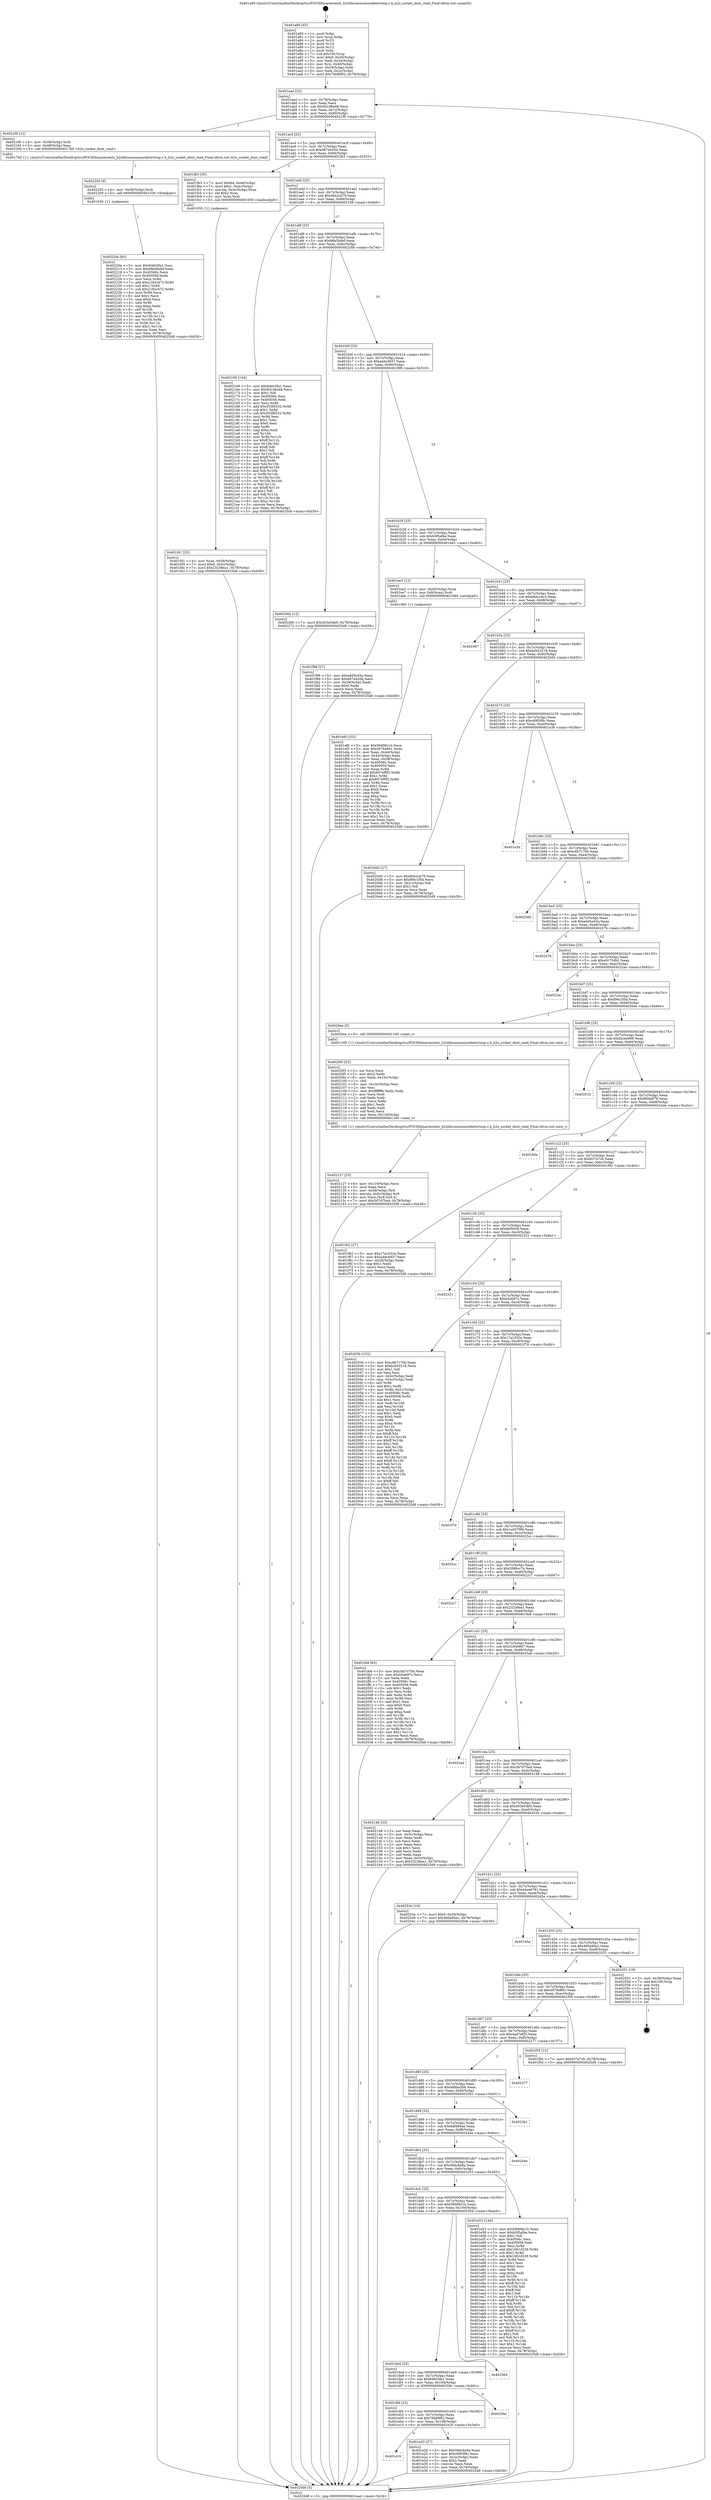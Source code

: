 digraph "0x401a80" {
  label = "0x401a80 (/mnt/c/Users/mathe/Desktop/tcc/POCII/binaries/extr_h2olibcommonsocketevloop.c.h_h2o_socket_dont_read_Final-ollvm.out::main(0))"
  labelloc = "t"
  node[shape=record]

  Entry [label="",width=0.3,height=0.3,shape=circle,fillcolor=black,style=filled]
  "0x401aad" [label="{
     0x401aad [23]\l
     | [instrs]\l
     &nbsp;&nbsp;0x401aad \<+3\>: mov -0x78(%rbp),%eax\l
     &nbsp;&nbsp;0x401ab0 \<+2\>: mov %eax,%ecx\l
     &nbsp;&nbsp;0x401ab2 \<+6\>: sub $0x82c36e48,%ecx\l
     &nbsp;&nbsp;0x401ab8 \<+3\>: mov %eax,-0x7c(%rbp)\l
     &nbsp;&nbsp;0x401abb \<+3\>: mov %ecx,-0x80(%rbp)\l
     &nbsp;&nbsp;0x401abe \<+6\>: je 00000000004021f9 \<main+0x779\>\l
  }"]
  "0x4021f9" [label="{
     0x4021f9 [12]\l
     | [instrs]\l
     &nbsp;&nbsp;0x4021f9 \<+4\>: mov -0x58(%rbp),%rdi\l
     &nbsp;&nbsp;0x4021fd \<+3\>: mov -0x48(%rbp),%esi\l
     &nbsp;&nbsp;0x402200 \<+5\>: call 00000000004017b0 \<h2o_socket_dont_read\>\l
     | [calls]\l
     &nbsp;&nbsp;0x4017b0 \{1\} (/mnt/c/Users/mathe/Desktop/tcc/POCII/binaries/extr_h2olibcommonsocketevloop.c.h_h2o_socket_dont_read_Final-ollvm.out::h2o_socket_dont_read)\l
  }"]
  "0x401ac4" [label="{
     0x401ac4 [25]\l
     | [instrs]\l
     &nbsp;&nbsp;0x401ac4 \<+5\>: jmp 0000000000401ac9 \<main+0x49\>\l
     &nbsp;&nbsp;0x401ac9 \<+3\>: mov -0x7c(%rbp),%eax\l
     &nbsp;&nbsp;0x401acc \<+5\>: sub $0x887e420d,%eax\l
     &nbsp;&nbsp;0x401ad1 \<+6\>: mov %eax,-0x84(%rbp)\l
     &nbsp;&nbsp;0x401ad7 \<+6\>: je 0000000000401fb3 \<main+0x533\>\l
  }"]
  Exit [label="",width=0.3,height=0.3,shape=circle,fillcolor=black,style=filled,peripheries=2]
  "0x401fb3" [label="{
     0x401fb3 [30]\l
     | [instrs]\l
     &nbsp;&nbsp;0x401fb3 \<+7\>: movl $0x64,-0x48(%rbp)\l
     &nbsp;&nbsp;0x401fba \<+7\>: movl $0x1,-0x4c(%rbp)\l
     &nbsp;&nbsp;0x401fc1 \<+4\>: movslq -0x4c(%rbp),%rax\l
     &nbsp;&nbsp;0x401fc5 \<+4\>: shl $0x2,%rax\l
     &nbsp;&nbsp;0x401fc9 \<+3\>: mov %rax,%rdi\l
     &nbsp;&nbsp;0x401fcc \<+5\>: call 0000000000401050 \<malloc@plt\>\l
     | [calls]\l
     &nbsp;&nbsp;0x401050 \{1\} (unknown)\l
  }"]
  "0x401add" [label="{
     0x401add [25]\l
     | [instrs]\l
     &nbsp;&nbsp;0x401add \<+5\>: jmp 0000000000401ae2 \<main+0x62\>\l
     &nbsp;&nbsp;0x401ae2 \<+3\>: mov -0x7c(%rbp),%eax\l
     &nbsp;&nbsp;0x401ae5 \<+5\>: sub $0x90e2cb79,%eax\l
     &nbsp;&nbsp;0x401aea \<+6\>: mov %eax,-0x88(%rbp)\l
     &nbsp;&nbsp;0x401af0 \<+6\>: je 0000000000402169 \<main+0x6e9\>\l
  }"]
  "0x40220e" [label="{
     0x40220e [93]\l
     | [instrs]\l
     &nbsp;&nbsp;0x40220e \<+5\>: mov $0x646c5fa1,%esi\l
     &nbsp;&nbsp;0x402213 \<+5\>: mov $0x98a5bdef,%eax\l
     &nbsp;&nbsp;0x402218 \<+7\>: mov 0x40506c,%ecx\l
     &nbsp;&nbsp;0x40221f \<+7\>: mov 0x405058,%edx\l
     &nbsp;&nbsp;0x402226 \<+3\>: mov %ecx,%r8d\l
     &nbsp;&nbsp;0x402229 \<+7\>: add $0x2182c472,%r8d\l
     &nbsp;&nbsp;0x402230 \<+4\>: sub $0x1,%r8d\l
     &nbsp;&nbsp;0x402234 \<+7\>: sub $0x2182c472,%r8d\l
     &nbsp;&nbsp;0x40223b \<+4\>: imul %r8d,%ecx\l
     &nbsp;&nbsp;0x40223f \<+3\>: and $0x1,%ecx\l
     &nbsp;&nbsp;0x402242 \<+3\>: cmp $0x0,%ecx\l
     &nbsp;&nbsp;0x402245 \<+4\>: sete %r9b\l
     &nbsp;&nbsp;0x402249 \<+3\>: cmp $0xa,%edx\l
     &nbsp;&nbsp;0x40224c \<+4\>: setl %r10b\l
     &nbsp;&nbsp;0x402250 \<+3\>: mov %r9b,%r11b\l
     &nbsp;&nbsp;0x402253 \<+3\>: and %r10b,%r11b\l
     &nbsp;&nbsp;0x402256 \<+3\>: xor %r10b,%r9b\l
     &nbsp;&nbsp;0x402259 \<+3\>: or %r9b,%r11b\l
     &nbsp;&nbsp;0x40225c \<+4\>: test $0x1,%r11b\l
     &nbsp;&nbsp;0x402260 \<+3\>: cmovne %eax,%esi\l
     &nbsp;&nbsp;0x402263 \<+3\>: mov %esi,-0x78(%rbp)\l
     &nbsp;&nbsp;0x402266 \<+5\>: jmp 00000000004025d8 \<main+0xb58\>\l
  }"]
  "0x402169" [label="{
     0x402169 [144]\l
     | [instrs]\l
     &nbsp;&nbsp;0x402169 \<+5\>: mov $0x646c5fa1,%eax\l
     &nbsp;&nbsp;0x40216e \<+5\>: mov $0x82c36e48,%ecx\l
     &nbsp;&nbsp;0x402173 \<+2\>: mov $0x1,%dl\l
     &nbsp;&nbsp;0x402175 \<+7\>: mov 0x40506c,%esi\l
     &nbsp;&nbsp;0x40217c \<+7\>: mov 0x405058,%edi\l
     &nbsp;&nbsp;0x402183 \<+3\>: mov %esi,%r8d\l
     &nbsp;&nbsp;0x402186 \<+7\>: add $0x353f6532,%r8d\l
     &nbsp;&nbsp;0x40218d \<+4\>: sub $0x1,%r8d\l
     &nbsp;&nbsp;0x402191 \<+7\>: sub $0x353f6532,%r8d\l
     &nbsp;&nbsp;0x402198 \<+4\>: imul %r8d,%esi\l
     &nbsp;&nbsp;0x40219c \<+3\>: and $0x1,%esi\l
     &nbsp;&nbsp;0x40219f \<+3\>: cmp $0x0,%esi\l
     &nbsp;&nbsp;0x4021a2 \<+4\>: sete %r9b\l
     &nbsp;&nbsp;0x4021a6 \<+3\>: cmp $0xa,%edi\l
     &nbsp;&nbsp;0x4021a9 \<+4\>: setl %r10b\l
     &nbsp;&nbsp;0x4021ad \<+3\>: mov %r9b,%r11b\l
     &nbsp;&nbsp;0x4021b0 \<+4\>: xor $0xff,%r11b\l
     &nbsp;&nbsp;0x4021b4 \<+3\>: mov %r10b,%bl\l
     &nbsp;&nbsp;0x4021b7 \<+3\>: xor $0xff,%bl\l
     &nbsp;&nbsp;0x4021ba \<+3\>: xor $0x1,%dl\l
     &nbsp;&nbsp;0x4021bd \<+3\>: mov %r11b,%r14b\l
     &nbsp;&nbsp;0x4021c0 \<+4\>: and $0xff,%r14b\l
     &nbsp;&nbsp;0x4021c4 \<+3\>: and %dl,%r9b\l
     &nbsp;&nbsp;0x4021c7 \<+3\>: mov %bl,%r15b\l
     &nbsp;&nbsp;0x4021ca \<+4\>: and $0xff,%r15b\l
     &nbsp;&nbsp;0x4021ce \<+3\>: and %dl,%r10b\l
     &nbsp;&nbsp;0x4021d1 \<+3\>: or %r9b,%r14b\l
     &nbsp;&nbsp;0x4021d4 \<+3\>: or %r10b,%r15b\l
     &nbsp;&nbsp;0x4021d7 \<+3\>: xor %r15b,%r14b\l
     &nbsp;&nbsp;0x4021da \<+3\>: or %bl,%r11b\l
     &nbsp;&nbsp;0x4021dd \<+4\>: xor $0xff,%r11b\l
     &nbsp;&nbsp;0x4021e1 \<+3\>: or $0x1,%dl\l
     &nbsp;&nbsp;0x4021e4 \<+3\>: and %dl,%r11b\l
     &nbsp;&nbsp;0x4021e7 \<+3\>: or %r11b,%r14b\l
     &nbsp;&nbsp;0x4021ea \<+4\>: test $0x1,%r14b\l
     &nbsp;&nbsp;0x4021ee \<+3\>: cmovne %ecx,%eax\l
     &nbsp;&nbsp;0x4021f1 \<+3\>: mov %eax,-0x78(%rbp)\l
     &nbsp;&nbsp;0x4021f4 \<+5\>: jmp 00000000004025d8 \<main+0xb58\>\l
  }"]
  "0x401af6" [label="{
     0x401af6 [25]\l
     | [instrs]\l
     &nbsp;&nbsp;0x401af6 \<+5\>: jmp 0000000000401afb \<main+0x7b\>\l
     &nbsp;&nbsp;0x401afb \<+3\>: mov -0x7c(%rbp),%eax\l
     &nbsp;&nbsp;0x401afe \<+5\>: sub $0x98a5bdef,%eax\l
     &nbsp;&nbsp;0x401b03 \<+6\>: mov %eax,-0x8c(%rbp)\l
     &nbsp;&nbsp;0x401b09 \<+6\>: je 000000000040226b \<main+0x7eb\>\l
  }"]
  "0x402205" [label="{
     0x402205 [9]\l
     | [instrs]\l
     &nbsp;&nbsp;0x402205 \<+4\>: mov -0x58(%rbp),%rdi\l
     &nbsp;&nbsp;0x402209 \<+5\>: call 0000000000401030 \<free@plt\>\l
     | [calls]\l
     &nbsp;&nbsp;0x401030 \{1\} (unknown)\l
  }"]
  "0x40226b" [label="{
     0x40226b [12]\l
     | [instrs]\l
     &nbsp;&nbsp;0x40226b \<+7\>: movl $0x403e54b0,-0x78(%rbp)\l
     &nbsp;&nbsp;0x402272 \<+5\>: jmp 00000000004025d8 \<main+0xb58\>\l
  }"]
  "0x401b0f" [label="{
     0x401b0f [25]\l
     | [instrs]\l
     &nbsp;&nbsp;0x401b0f \<+5\>: jmp 0000000000401b14 \<main+0x94\>\l
     &nbsp;&nbsp;0x401b14 \<+3\>: mov -0x7c(%rbp),%eax\l
     &nbsp;&nbsp;0x401b17 \<+5\>: sub $0xa4dc4937,%eax\l
     &nbsp;&nbsp;0x401b1c \<+6\>: mov %eax,-0x90(%rbp)\l
     &nbsp;&nbsp;0x401b22 \<+6\>: je 0000000000401f98 \<main+0x518\>\l
  }"]
  "0x402127" [label="{
     0x402127 [33]\l
     | [instrs]\l
     &nbsp;&nbsp;0x402127 \<+6\>: mov -0x110(%rbp),%ecx\l
     &nbsp;&nbsp;0x40212d \<+3\>: imul %eax,%ecx\l
     &nbsp;&nbsp;0x402130 \<+4\>: mov -0x58(%rbp),%r8\l
     &nbsp;&nbsp;0x402134 \<+4\>: movslq -0x5c(%rbp),%r9\l
     &nbsp;&nbsp;0x402138 \<+4\>: mov %ecx,(%r8,%r9,4)\l
     &nbsp;&nbsp;0x40213c \<+7\>: movl $0x367d70a4,-0x78(%rbp)\l
     &nbsp;&nbsp;0x402143 \<+5\>: jmp 00000000004025d8 \<main+0xb58\>\l
  }"]
  "0x401f98" [label="{
     0x401f98 [27]\l
     | [instrs]\l
     &nbsp;&nbsp;0x401f98 \<+5\>: mov $0xe4d5e43a,%eax\l
     &nbsp;&nbsp;0x401f9d \<+5\>: mov $0x887e420d,%ecx\l
     &nbsp;&nbsp;0x401fa2 \<+3\>: mov -0x28(%rbp),%edx\l
     &nbsp;&nbsp;0x401fa5 \<+3\>: cmp $0x0,%edx\l
     &nbsp;&nbsp;0x401fa8 \<+3\>: cmove %ecx,%eax\l
     &nbsp;&nbsp;0x401fab \<+3\>: mov %eax,-0x78(%rbp)\l
     &nbsp;&nbsp;0x401fae \<+5\>: jmp 00000000004025d8 \<main+0xb58\>\l
  }"]
  "0x401b28" [label="{
     0x401b28 [25]\l
     | [instrs]\l
     &nbsp;&nbsp;0x401b28 \<+5\>: jmp 0000000000401b2d \<main+0xad\>\l
     &nbsp;&nbsp;0x401b2d \<+3\>: mov -0x7c(%rbp),%eax\l
     &nbsp;&nbsp;0x401b30 \<+5\>: sub $0xb5f5afbe,%eax\l
     &nbsp;&nbsp;0x401b35 \<+6\>: mov %eax,-0x94(%rbp)\l
     &nbsp;&nbsp;0x401b3b \<+6\>: je 0000000000401ee3 \<main+0x463\>\l
  }"]
  "0x4020f3" [label="{
     0x4020f3 [52]\l
     | [instrs]\l
     &nbsp;&nbsp;0x4020f3 \<+2\>: xor %ecx,%ecx\l
     &nbsp;&nbsp;0x4020f5 \<+5\>: mov $0x2,%edx\l
     &nbsp;&nbsp;0x4020fa \<+6\>: mov %edx,-0x10c(%rbp)\l
     &nbsp;&nbsp;0x402100 \<+1\>: cltd\l
     &nbsp;&nbsp;0x402101 \<+6\>: mov -0x10c(%rbp),%esi\l
     &nbsp;&nbsp;0x402107 \<+2\>: idiv %esi\l
     &nbsp;&nbsp;0x402109 \<+6\>: imul $0xfffffffe,%edx,%edx\l
     &nbsp;&nbsp;0x40210f \<+2\>: mov %ecx,%edi\l
     &nbsp;&nbsp;0x402111 \<+2\>: sub %edx,%edi\l
     &nbsp;&nbsp;0x402113 \<+2\>: mov %ecx,%edx\l
     &nbsp;&nbsp;0x402115 \<+3\>: sub $0x1,%edx\l
     &nbsp;&nbsp;0x402118 \<+2\>: add %edx,%edi\l
     &nbsp;&nbsp;0x40211a \<+2\>: sub %edi,%ecx\l
     &nbsp;&nbsp;0x40211c \<+6\>: mov %ecx,-0x110(%rbp)\l
     &nbsp;&nbsp;0x402122 \<+5\>: call 0000000000401160 \<next_i\>\l
     | [calls]\l
     &nbsp;&nbsp;0x401160 \{1\} (/mnt/c/Users/mathe/Desktop/tcc/POCII/binaries/extr_h2olibcommonsocketevloop.c.h_h2o_socket_dont_read_Final-ollvm.out::next_i)\l
  }"]
  "0x401ee3" [label="{
     0x401ee3 [13]\l
     | [instrs]\l
     &nbsp;&nbsp;0x401ee3 \<+4\>: mov -0x40(%rbp),%rax\l
     &nbsp;&nbsp;0x401ee7 \<+4\>: mov 0x8(%rax),%rdi\l
     &nbsp;&nbsp;0x401eeb \<+5\>: call 0000000000401060 \<atoi@plt\>\l
     | [calls]\l
     &nbsp;&nbsp;0x401060 \{1\} (unknown)\l
  }"]
  "0x401b41" [label="{
     0x401b41 [25]\l
     | [instrs]\l
     &nbsp;&nbsp;0x401b41 \<+5\>: jmp 0000000000401b46 \<main+0xc6\>\l
     &nbsp;&nbsp;0x401b46 \<+3\>: mov -0x7c(%rbp),%eax\l
     &nbsp;&nbsp;0x401b49 \<+5\>: sub $0xb8dcc4c3,%eax\l
     &nbsp;&nbsp;0x401b4e \<+6\>: mov %eax,-0x98(%rbp)\l
     &nbsp;&nbsp;0x401b54 \<+6\>: je 0000000000402487 \<main+0xa07\>\l
  }"]
  "0x401fd1" [label="{
     0x401fd1 [23]\l
     | [instrs]\l
     &nbsp;&nbsp;0x401fd1 \<+4\>: mov %rax,-0x58(%rbp)\l
     &nbsp;&nbsp;0x401fd5 \<+7\>: movl $0x0,-0x5c(%rbp)\l
     &nbsp;&nbsp;0x401fdc \<+7\>: movl $0x23238ea1,-0x78(%rbp)\l
     &nbsp;&nbsp;0x401fe3 \<+5\>: jmp 00000000004025d8 \<main+0xb58\>\l
  }"]
  "0x402487" [label="{
     0x402487\l
  }", style=dashed]
  "0x401b5a" [label="{
     0x401b5a [25]\l
     | [instrs]\l
     &nbsp;&nbsp;0x401b5a \<+5\>: jmp 0000000000401b5f \<main+0xdf\>\l
     &nbsp;&nbsp;0x401b5f \<+3\>: mov -0x7c(%rbp),%eax\l
     &nbsp;&nbsp;0x401b62 \<+5\>: sub $0xbcb53218,%eax\l
     &nbsp;&nbsp;0x401b67 \<+6\>: mov %eax,-0x9c(%rbp)\l
     &nbsp;&nbsp;0x401b6d \<+6\>: je 00000000004020d3 \<main+0x653\>\l
  }"]
  "0x401ef0" [label="{
     0x401ef0 [102]\l
     | [instrs]\l
     &nbsp;&nbsp;0x401ef0 \<+5\>: mov $0x59d08c1b,%ecx\l
     &nbsp;&nbsp;0x401ef5 \<+5\>: mov $0x4878a891,%edx\l
     &nbsp;&nbsp;0x401efa \<+3\>: mov %eax,-0x44(%rbp)\l
     &nbsp;&nbsp;0x401efd \<+3\>: mov -0x44(%rbp),%eax\l
     &nbsp;&nbsp;0x401f00 \<+3\>: mov %eax,-0x28(%rbp)\l
     &nbsp;&nbsp;0x401f03 \<+7\>: mov 0x40506c,%eax\l
     &nbsp;&nbsp;0x401f0a \<+7\>: mov 0x405058,%esi\l
     &nbsp;&nbsp;0x401f11 \<+3\>: mov %eax,%r8d\l
     &nbsp;&nbsp;0x401f14 \<+7\>: add $0x607ef9f2,%r8d\l
     &nbsp;&nbsp;0x401f1b \<+4\>: sub $0x1,%r8d\l
     &nbsp;&nbsp;0x401f1f \<+7\>: sub $0x607ef9f2,%r8d\l
     &nbsp;&nbsp;0x401f26 \<+4\>: imul %r8d,%eax\l
     &nbsp;&nbsp;0x401f2a \<+3\>: and $0x1,%eax\l
     &nbsp;&nbsp;0x401f2d \<+3\>: cmp $0x0,%eax\l
     &nbsp;&nbsp;0x401f30 \<+4\>: sete %r9b\l
     &nbsp;&nbsp;0x401f34 \<+3\>: cmp $0xa,%esi\l
     &nbsp;&nbsp;0x401f37 \<+4\>: setl %r10b\l
     &nbsp;&nbsp;0x401f3b \<+3\>: mov %r9b,%r11b\l
     &nbsp;&nbsp;0x401f3e \<+3\>: and %r10b,%r11b\l
     &nbsp;&nbsp;0x401f41 \<+3\>: xor %r10b,%r9b\l
     &nbsp;&nbsp;0x401f44 \<+3\>: or %r9b,%r11b\l
     &nbsp;&nbsp;0x401f47 \<+4\>: test $0x1,%r11b\l
     &nbsp;&nbsp;0x401f4b \<+3\>: cmovne %edx,%ecx\l
     &nbsp;&nbsp;0x401f4e \<+3\>: mov %ecx,-0x78(%rbp)\l
     &nbsp;&nbsp;0x401f51 \<+5\>: jmp 00000000004025d8 \<main+0xb58\>\l
  }"]
  "0x4020d3" [label="{
     0x4020d3 [27]\l
     | [instrs]\l
     &nbsp;&nbsp;0x4020d3 \<+5\>: mov $0x90e2cb79,%eax\l
     &nbsp;&nbsp;0x4020d8 \<+5\>: mov $0xf06c1f5d,%ecx\l
     &nbsp;&nbsp;0x4020dd \<+3\>: mov -0x21(%rbp),%dl\l
     &nbsp;&nbsp;0x4020e0 \<+3\>: test $0x1,%dl\l
     &nbsp;&nbsp;0x4020e3 \<+3\>: cmovne %ecx,%eax\l
     &nbsp;&nbsp;0x4020e6 \<+3\>: mov %eax,-0x78(%rbp)\l
     &nbsp;&nbsp;0x4020e9 \<+5\>: jmp 00000000004025d8 \<main+0xb58\>\l
  }"]
  "0x401b73" [label="{
     0x401b73 [25]\l
     | [instrs]\l
     &nbsp;&nbsp;0x401b73 \<+5\>: jmp 0000000000401b78 \<main+0xf8\>\l
     &nbsp;&nbsp;0x401b78 \<+3\>: mov -0x7c(%rbp),%eax\l
     &nbsp;&nbsp;0x401b7b \<+5\>: sub $0xc69f3f9c,%eax\l
     &nbsp;&nbsp;0x401b80 \<+6\>: mov %eax,-0xa0(%rbp)\l
     &nbsp;&nbsp;0x401b86 \<+6\>: je 0000000000401e3b \<main+0x3bb\>\l
  }"]
  "0x401a80" [label="{
     0x401a80 [45]\l
     | [instrs]\l
     &nbsp;&nbsp;0x401a80 \<+1\>: push %rbp\l
     &nbsp;&nbsp;0x401a81 \<+3\>: mov %rsp,%rbp\l
     &nbsp;&nbsp;0x401a84 \<+2\>: push %r15\l
     &nbsp;&nbsp;0x401a86 \<+2\>: push %r14\l
     &nbsp;&nbsp;0x401a88 \<+2\>: push %r12\l
     &nbsp;&nbsp;0x401a8a \<+1\>: push %rbx\l
     &nbsp;&nbsp;0x401a8b \<+7\>: sub $0x100,%rsp\l
     &nbsp;&nbsp;0x401a92 \<+7\>: movl $0x0,-0x30(%rbp)\l
     &nbsp;&nbsp;0x401a99 \<+3\>: mov %edi,-0x34(%rbp)\l
     &nbsp;&nbsp;0x401a9c \<+4\>: mov %rsi,-0x40(%rbp)\l
     &nbsp;&nbsp;0x401aa0 \<+3\>: mov -0x34(%rbp),%edi\l
     &nbsp;&nbsp;0x401aa3 \<+3\>: mov %edi,-0x2c(%rbp)\l
     &nbsp;&nbsp;0x401aa6 \<+7\>: movl $0x7fdd9f02,-0x78(%rbp)\l
  }"]
  "0x401e3b" [label="{
     0x401e3b\l
  }", style=dashed]
  "0x401b8c" [label="{
     0x401b8c [25]\l
     | [instrs]\l
     &nbsp;&nbsp;0x401b8c \<+5\>: jmp 0000000000401b91 \<main+0x111\>\l
     &nbsp;&nbsp;0x401b91 \<+3\>: mov -0x7c(%rbp),%eax\l
     &nbsp;&nbsp;0x401b94 \<+5\>: sub $0xc6b7c70b,%eax\l
     &nbsp;&nbsp;0x401b99 \<+6\>: mov %eax,-0xa4(%rbp)\l
     &nbsp;&nbsp;0x401b9f \<+6\>: je 0000000000402580 \<main+0xb00\>\l
  }"]
  "0x4025d8" [label="{
     0x4025d8 [5]\l
     | [instrs]\l
     &nbsp;&nbsp;0x4025d8 \<+5\>: jmp 0000000000401aad \<main+0x2d\>\l
  }"]
  "0x402580" [label="{
     0x402580\l
  }", style=dashed]
  "0x401ba5" [label="{
     0x401ba5 [25]\l
     | [instrs]\l
     &nbsp;&nbsp;0x401ba5 \<+5\>: jmp 0000000000401baa \<main+0x12a\>\l
     &nbsp;&nbsp;0x401baa \<+3\>: mov -0x7c(%rbp),%eax\l
     &nbsp;&nbsp;0x401bad \<+5\>: sub $0xe4d5e43a,%eax\l
     &nbsp;&nbsp;0x401bb2 \<+6\>: mov %eax,-0xa8(%rbp)\l
     &nbsp;&nbsp;0x401bb8 \<+6\>: je 000000000040247b \<main+0x9fb\>\l
  }"]
  "0x401e16" [label="{
     0x401e16\l
  }", style=dashed]
  "0x40247b" [label="{
     0x40247b\l
  }", style=dashed]
  "0x401bbe" [label="{
     0x401bbe [25]\l
     | [instrs]\l
     &nbsp;&nbsp;0x401bbe \<+5\>: jmp 0000000000401bc3 \<main+0x143\>\l
     &nbsp;&nbsp;0x401bc3 \<+3\>: mov -0x7c(%rbp),%eax\l
     &nbsp;&nbsp;0x401bc6 \<+5\>: sub $0xe5c704b1,%eax\l
     &nbsp;&nbsp;0x401bcb \<+6\>: mov %eax,-0xac(%rbp)\l
     &nbsp;&nbsp;0x401bd1 \<+6\>: je 00000000004022ac \<main+0x82c\>\l
  }"]
  "0x401e20" [label="{
     0x401e20 [27]\l
     | [instrs]\l
     &nbsp;&nbsp;0x401e20 \<+5\>: mov $0x58dc8a9a,%eax\l
     &nbsp;&nbsp;0x401e25 \<+5\>: mov $0xc69f3f9c,%ecx\l
     &nbsp;&nbsp;0x401e2a \<+3\>: mov -0x2c(%rbp),%edx\l
     &nbsp;&nbsp;0x401e2d \<+3\>: cmp $0x2,%edx\l
     &nbsp;&nbsp;0x401e30 \<+3\>: cmovne %ecx,%eax\l
     &nbsp;&nbsp;0x401e33 \<+3\>: mov %eax,-0x78(%rbp)\l
     &nbsp;&nbsp;0x401e36 \<+5\>: jmp 00000000004025d8 \<main+0xb58\>\l
  }"]
  "0x4022ac" [label="{
     0x4022ac\l
  }", style=dashed]
  "0x401bd7" [label="{
     0x401bd7 [25]\l
     | [instrs]\l
     &nbsp;&nbsp;0x401bd7 \<+5\>: jmp 0000000000401bdc \<main+0x15c\>\l
     &nbsp;&nbsp;0x401bdc \<+3\>: mov -0x7c(%rbp),%eax\l
     &nbsp;&nbsp;0x401bdf \<+5\>: sub $0xf06c1f5d,%eax\l
     &nbsp;&nbsp;0x401be4 \<+6\>: mov %eax,-0xb0(%rbp)\l
     &nbsp;&nbsp;0x401bea \<+6\>: je 00000000004020ee \<main+0x66e\>\l
  }"]
  "0x401dfd" [label="{
     0x401dfd [25]\l
     | [instrs]\l
     &nbsp;&nbsp;0x401dfd \<+5\>: jmp 0000000000401e02 \<main+0x382\>\l
     &nbsp;&nbsp;0x401e02 \<+3\>: mov -0x7c(%rbp),%eax\l
     &nbsp;&nbsp;0x401e05 \<+5\>: sub $0x7fdd9f02,%eax\l
     &nbsp;&nbsp;0x401e0a \<+6\>: mov %eax,-0x108(%rbp)\l
     &nbsp;&nbsp;0x401e10 \<+6\>: je 0000000000401e20 \<main+0x3a0\>\l
  }"]
  "0x4020ee" [label="{
     0x4020ee [5]\l
     | [instrs]\l
     &nbsp;&nbsp;0x4020ee \<+5\>: call 0000000000401160 \<next_i\>\l
     | [calls]\l
     &nbsp;&nbsp;0x401160 \{1\} (/mnt/c/Users/mathe/Desktop/tcc/POCII/binaries/extr_h2olibcommonsocketevloop.c.h_h2o_socket_dont_read_Final-ollvm.out::next_i)\l
  }"]
  "0x401bf0" [label="{
     0x401bf0 [25]\l
     | [instrs]\l
     &nbsp;&nbsp;0x401bf0 \<+5\>: jmp 0000000000401bf5 \<main+0x175\>\l
     &nbsp;&nbsp;0x401bf5 \<+3\>: mov -0x7c(%rbp),%eax\l
     &nbsp;&nbsp;0x401bf8 \<+5\>: sub $0xf2cea906,%eax\l
     &nbsp;&nbsp;0x401bfd \<+6\>: mov %eax,-0xb4(%rbp)\l
     &nbsp;&nbsp;0x401c03 \<+6\>: je 0000000000402532 \<main+0xab2\>\l
  }"]
  "0x40258c" [label="{
     0x40258c\l
  }", style=dashed]
  "0x402532" [label="{
     0x402532\l
  }", style=dashed]
  "0x401c09" [label="{
     0x401c09 [25]\l
     | [instrs]\l
     &nbsp;&nbsp;0x401c09 \<+5\>: jmp 0000000000401c0e \<main+0x18e\>\l
     &nbsp;&nbsp;0x401c0e \<+3\>: mov -0x7c(%rbp),%eax\l
     &nbsp;&nbsp;0x401c11 \<+5\>: sub $0xf60bdf78,%eax\l
     &nbsp;&nbsp;0x401c16 \<+6\>: mov %eax,-0xb8(%rbp)\l
     &nbsp;&nbsp;0x401c1c \<+6\>: je 00000000004024da \<main+0xa5a\>\l
  }"]
  "0x401de4" [label="{
     0x401de4 [25]\l
     | [instrs]\l
     &nbsp;&nbsp;0x401de4 \<+5\>: jmp 0000000000401de9 \<main+0x369\>\l
     &nbsp;&nbsp;0x401de9 \<+3\>: mov -0x7c(%rbp),%eax\l
     &nbsp;&nbsp;0x401dec \<+5\>: sub $0x646c5fa1,%eax\l
     &nbsp;&nbsp;0x401df1 \<+6\>: mov %eax,-0x104(%rbp)\l
     &nbsp;&nbsp;0x401df7 \<+6\>: je 000000000040258c \<main+0xb0c\>\l
  }"]
  "0x4024da" [label="{
     0x4024da\l
  }", style=dashed]
  "0x401c22" [label="{
     0x401c22 [25]\l
     | [instrs]\l
     &nbsp;&nbsp;0x401c22 \<+5\>: jmp 0000000000401c27 \<main+0x1a7\>\l
     &nbsp;&nbsp;0x401c27 \<+3\>: mov -0x7c(%rbp),%eax\l
     &nbsp;&nbsp;0x401c2a \<+5\>: sub $0x637a7c6,%eax\l
     &nbsp;&nbsp;0x401c2f \<+6\>: mov %eax,-0xbc(%rbp)\l
     &nbsp;&nbsp;0x401c35 \<+6\>: je 0000000000401f62 \<main+0x4e2\>\l
  }"]
  "0x402564" [label="{
     0x402564\l
  }", style=dashed]
  "0x401f62" [label="{
     0x401f62 [27]\l
     | [instrs]\l
     &nbsp;&nbsp;0x401f62 \<+5\>: mov $0x17a1032e,%eax\l
     &nbsp;&nbsp;0x401f67 \<+5\>: mov $0xa4dc4937,%ecx\l
     &nbsp;&nbsp;0x401f6c \<+3\>: mov -0x28(%rbp),%edx\l
     &nbsp;&nbsp;0x401f6f \<+3\>: cmp $0x1,%edx\l
     &nbsp;&nbsp;0x401f72 \<+3\>: cmovl %ecx,%eax\l
     &nbsp;&nbsp;0x401f75 \<+3\>: mov %eax,-0x78(%rbp)\l
     &nbsp;&nbsp;0x401f78 \<+5\>: jmp 00000000004025d8 \<main+0xb58\>\l
  }"]
  "0x401c3b" [label="{
     0x401c3b [25]\l
     | [instrs]\l
     &nbsp;&nbsp;0x401c3b \<+5\>: jmp 0000000000401c40 \<main+0x1c0\>\l
     &nbsp;&nbsp;0x401c40 \<+3\>: mov -0x7c(%rbp),%eax\l
     &nbsp;&nbsp;0x401c43 \<+5\>: sub $0x9ef5658,%eax\l
     &nbsp;&nbsp;0x401c48 \<+6\>: mov %eax,-0xc0(%rbp)\l
     &nbsp;&nbsp;0x401c4e \<+6\>: je 0000000000402321 \<main+0x8a1\>\l
  }"]
  "0x401dcb" [label="{
     0x401dcb [25]\l
     | [instrs]\l
     &nbsp;&nbsp;0x401dcb \<+5\>: jmp 0000000000401dd0 \<main+0x350\>\l
     &nbsp;&nbsp;0x401dd0 \<+3\>: mov -0x7c(%rbp),%eax\l
     &nbsp;&nbsp;0x401dd3 \<+5\>: sub $0x59d08c1b,%eax\l
     &nbsp;&nbsp;0x401dd8 \<+6\>: mov %eax,-0x100(%rbp)\l
     &nbsp;&nbsp;0x401dde \<+6\>: je 0000000000402564 \<main+0xae4\>\l
  }"]
  "0x402321" [label="{
     0x402321\l
  }", style=dashed]
  "0x401c54" [label="{
     0x401c54 [25]\l
     | [instrs]\l
     &nbsp;&nbsp;0x401c54 \<+5\>: jmp 0000000000401c59 \<main+0x1d9\>\l
     &nbsp;&nbsp;0x401c59 \<+3\>: mov -0x7c(%rbp),%eax\l
     &nbsp;&nbsp;0x401c5c \<+5\>: sub $0xb5ab97c,%eax\l
     &nbsp;&nbsp;0x401c61 \<+6\>: mov %eax,-0xc4(%rbp)\l
     &nbsp;&nbsp;0x401c67 \<+6\>: je 000000000040203b \<main+0x5bb\>\l
  }"]
  "0x401e53" [label="{
     0x401e53 [144]\l
     | [instrs]\l
     &nbsp;&nbsp;0x401e53 \<+5\>: mov $0x59d08c1b,%eax\l
     &nbsp;&nbsp;0x401e58 \<+5\>: mov $0xb5f5afbe,%ecx\l
     &nbsp;&nbsp;0x401e5d \<+2\>: mov $0x1,%dl\l
     &nbsp;&nbsp;0x401e5f \<+7\>: mov 0x40506c,%esi\l
     &nbsp;&nbsp;0x401e66 \<+7\>: mov 0x405058,%edi\l
     &nbsp;&nbsp;0x401e6d \<+3\>: mov %esi,%r8d\l
     &nbsp;&nbsp;0x401e70 \<+7\>: add $0x1061d229,%r8d\l
     &nbsp;&nbsp;0x401e77 \<+4\>: sub $0x1,%r8d\l
     &nbsp;&nbsp;0x401e7b \<+7\>: sub $0x1061d229,%r8d\l
     &nbsp;&nbsp;0x401e82 \<+4\>: imul %r8d,%esi\l
     &nbsp;&nbsp;0x401e86 \<+3\>: and $0x1,%esi\l
     &nbsp;&nbsp;0x401e89 \<+3\>: cmp $0x0,%esi\l
     &nbsp;&nbsp;0x401e8c \<+4\>: sete %r9b\l
     &nbsp;&nbsp;0x401e90 \<+3\>: cmp $0xa,%edi\l
     &nbsp;&nbsp;0x401e93 \<+4\>: setl %r10b\l
     &nbsp;&nbsp;0x401e97 \<+3\>: mov %r9b,%r11b\l
     &nbsp;&nbsp;0x401e9a \<+4\>: xor $0xff,%r11b\l
     &nbsp;&nbsp;0x401e9e \<+3\>: mov %r10b,%bl\l
     &nbsp;&nbsp;0x401ea1 \<+3\>: xor $0xff,%bl\l
     &nbsp;&nbsp;0x401ea4 \<+3\>: xor $0x1,%dl\l
     &nbsp;&nbsp;0x401ea7 \<+3\>: mov %r11b,%r14b\l
     &nbsp;&nbsp;0x401eaa \<+4\>: and $0xff,%r14b\l
     &nbsp;&nbsp;0x401eae \<+3\>: and %dl,%r9b\l
     &nbsp;&nbsp;0x401eb1 \<+3\>: mov %bl,%r15b\l
     &nbsp;&nbsp;0x401eb4 \<+4\>: and $0xff,%r15b\l
     &nbsp;&nbsp;0x401eb8 \<+3\>: and %dl,%r10b\l
     &nbsp;&nbsp;0x401ebb \<+3\>: or %r9b,%r14b\l
     &nbsp;&nbsp;0x401ebe \<+3\>: or %r10b,%r15b\l
     &nbsp;&nbsp;0x401ec1 \<+3\>: xor %r15b,%r14b\l
     &nbsp;&nbsp;0x401ec4 \<+3\>: or %bl,%r11b\l
     &nbsp;&nbsp;0x401ec7 \<+4\>: xor $0xff,%r11b\l
     &nbsp;&nbsp;0x401ecb \<+3\>: or $0x1,%dl\l
     &nbsp;&nbsp;0x401ece \<+3\>: and %dl,%r11b\l
     &nbsp;&nbsp;0x401ed1 \<+3\>: or %r11b,%r14b\l
     &nbsp;&nbsp;0x401ed4 \<+4\>: test $0x1,%r14b\l
     &nbsp;&nbsp;0x401ed8 \<+3\>: cmovne %ecx,%eax\l
     &nbsp;&nbsp;0x401edb \<+3\>: mov %eax,-0x78(%rbp)\l
     &nbsp;&nbsp;0x401ede \<+5\>: jmp 00000000004025d8 \<main+0xb58\>\l
  }"]
  "0x40203b" [label="{
     0x40203b [152]\l
     | [instrs]\l
     &nbsp;&nbsp;0x40203b \<+5\>: mov $0xc6b7c70b,%eax\l
     &nbsp;&nbsp;0x402040 \<+5\>: mov $0xbcb53218,%ecx\l
     &nbsp;&nbsp;0x402045 \<+2\>: mov $0x1,%dl\l
     &nbsp;&nbsp;0x402047 \<+2\>: xor %esi,%esi\l
     &nbsp;&nbsp;0x402049 \<+3\>: mov -0x5c(%rbp),%edi\l
     &nbsp;&nbsp;0x40204c \<+3\>: cmp -0x4c(%rbp),%edi\l
     &nbsp;&nbsp;0x40204f \<+4\>: setl %r8b\l
     &nbsp;&nbsp;0x402053 \<+4\>: and $0x1,%r8b\l
     &nbsp;&nbsp;0x402057 \<+4\>: mov %r8b,-0x21(%rbp)\l
     &nbsp;&nbsp;0x40205b \<+7\>: mov 0x40506c,%edi\l
     &nbsp;&nbsp;0x402062 \<+8\>: mov 0x405058,%r9d\l
     &nbsp;&nbsp;0x40206a \<+3\>: sub $0x1,%esi\l
     &nbsp;&nbsp;0x40206d \<+3\>: mov %edi,%r10d\l
     &nbsp;&nbsp;0x402070 \<+3\>: add %esi,%r10d\l
     &nbsp;&nbsp;0x402073 \<+4\>: imul %r10d,%edi\l
     &nbsp;&nbsp;0x402077 \<+3\>: and $0x1,%edi\l
     &nbsp;&nbsp;0x40207a \<+3\>: cmp $0x0,%edi\l
     &nbsp;&nbsp;0x40207d \<+4\>: sete %r8b\l
     &nbsp;&nbsp;0x402081 \<+4\>: cmp $0xa,%r9d\l
     &nbsp;&nbsp;0x402085 \<+4\>: setl %r11b\l
     &nbsp;&nbsp;0x402089 \<+3\>: mov %r8b,%bl\l
     &nbsp;&nbsp;0x40208c \<+3\>: xor $0xff,%bl\l
     &nbsp;&nbsp;0x40208f \<+3\>: mov %r11b,%r14b\l
     &nbsp;&nbsp;0x402092 \<+4\>: xor $0xff,%r14b\l
     &nbsp;&nbsp;0x402096 \<+3\>: xor $0x1,%dl\l
     &nbsp;&nbsp;0x402099 \<+3\>: mov %bl,%r15b\l
     &nbsp;&nbsp;0x40209c \<+4\>: and $0xff,%r15b\l
     &nbsp;&nbsp;0x4020a0 \<+3\>: and %dl,%r8b\l
     &nbsp;&nbsp;0x4020a3 \<+3\>: mov %r14b,%r12b\l
     &nbsp;&nbsp;0x4020a6 \<+4\>: and $0xff,%r12b\l
     &nbsp;&nbsp;0x4020aa \<+3\>: and %dl,%r11b\l
     &nbsp;&nbsp;0x4020ad \<+3\>: or %r8b,%r15b\l
     &nbsp;&nbsp;0x4020b0 \<+3\>: or %r11b,%r12b\l
     &nbsp;&nbsp;0x4020b3 \<+3\>: xor %r12b,%r15b\l
     &nbsp;&nbsp;0x4020b6 \<+3\>: or %r14b,%bl\l
     &nbsp;&nbsp;0x4020b9 \<+3\>: xor $0xff,%bl\l
     &nbsp;&nbsp;0x4020bc \<+3\>: or $0x1,%dl\l
     &nbsp;&nbsp;0x4020bf \<+2\>: and %dl,%bl\l
     &nbsp;&nbsp;0x4020c1 \<+3\>: or %bl,%r15b\l
     &nbsp;&nbsp;0x4020c4 \<+4\>: test $0x1,%r15b\l
     &nbsp;&nbsp;0x4020c8 \<+3\>: cmovne %ecx,%eax\l
     &nbsp;&nbsp;0x4020cb \<+3\>: mov %eax,-0x78(%rbp)\l
     &nbsp;&nbsp;0x4020ce \<+5\>: jmp 00000000004025d8 \<main+0xb58\>\l
  }"]
  "0x401c6d" [label="{
     0x401c6d [25]\l
     | [instrs]\l
     &nbsp;&nbsp;0x401c6d \<+5\>: jmp 0000000000401c72 \<main+0x1f2\>\l
     &nbsp;&nbsp;0x401c72 \<+3\>: mov -0x7c(%rbp),%eax\l
     &nbsp;&nbsp;0x401c75 \<+5\>: sub $0x17a1032e,%eax\l
     &nbsp;&nbsp;0x401c7a \<+6\>: mov %eax,-0xc8(%rbp)\l
     &nbsp;&nbsp;0x401c80 \<+6\>: je 0000000000401f7d \<main+0x4fd\>\l
  }"]
  "0x401db2" [label="{
     0x401db2 [25]\l
     | [instrs]\l
     &nbsp;&nbsp;0x401db2 \<+5\>: jmp 0000000000401db7 \<main+0x337\>\l
     &nbsp;&nbsp;0x401db7 \<+3\>: mov -0x7c(%rbp),%eax\l
     &nbsp;&nbsp;0x401dba \<+5\>: sub $0x58dc8a9a,%eax\l
     &nbsp;&nbsp;0x401dbf \<+6\>: mov %eax,-0xfc(%rbp)\l
     &nbsp;&nbsp;0x401dc5 \<+6\>: je 0000000000401e53 \<main+0x3d3\>\l
  }"]
  "0x401f7d" [label="{
     0x401f7d\l
  }", style=dashed]
  "0x401c86" [label="{
     0x401c86 [25]\l
     | [instrs]\l
     &nbsp;&nbsp;0x401c86 \<+5\>: jmp 0000000000401c8b \<main+0x20b\>\l
     &nbsp;&nbsp;0x401c8b \<+3\>: mov -0x7c(%rbp),%eax\l
     &nbsp;&nbsp;0x401c8e \<+5\>: sub $0x1a037f96,%eax\l
     &nbsp;&nbsp;0x401c93 \<+6\>: mov %eax,-0xcc(%rbp)\l
     &nbsp;&nbsp;0x401c99 \<+6\>: je 00000000004025cc \<main+0xb4c\>\l
  }"]
  "0x40244e" [label="{
     0x40244e\l
  }", style=dashed]
  "0x4025cc" [label="{
     0x4025cc\l
  }", style=dashed]
  "0x401c9f" [label="{
     0x401c9f [25]\l
     | [instrs]\l
     &nbsp;&nbsp;0x401c9f \<+5\>: jmp 0000000000401ca4 \<main+0x224\>\l
     &nbsp;&nbsp;0x401ca4 \<+3\>: mov -0x7c(%rbp),%eax\l
     &nbsp;&nbsp;0x401ca7 \<+5\>: sub $0x2089cc7a,%eax\l
     &nbsp;&nbsp;0x401cac \<+6\>: mov %eax,-0xd0(%rbp)\l
     &nbsp;&nbsp;0x401cb2 \<+6\>: je 00000000004022c7 \<main+0x847\>\l
  }"]
  "0x401d99" [label="{
     0x401d99 [25]\l
     | [instrs]\l
     &nbsp;&nbsp;0x401d99 \<+5\>: jmp 0000000000401d9e \<main+0x31e\>\l
     &nbsp;&nbsp;0x401d9e \<+3\>: mov -0x7c(%rbp),%eax\l
     &nbsp;&nbsp;0x401da1 \<+5\>: sub $0x4df489aa,%eax\l
     &nbsp;&nbsp;0x401da6 \<+6\>: mov %eax,-0xf8(%rbp)\l
     &nbsp;&nbsp;0x401dac \<+6\>: je 000000000040244e \<main+0x9ce\>\l
  }"]
  "0x4022c7" [label="{
     0x4022c7\l
  }", style=dashed]
  "0x401cb8" [label="{
     0x401cb8 [25]\l
     | [instrs]\l
     &nbsp;&nbsp;0x401cb8 \<+5\>: jmp 0000000000401cbd \<main+0x23d\>\l
     &nbsp;&nbsp;0x401cbd \<+3\>: mov -0x7c(%rbp),%eax\l
     &nbsp;&nbsp;0x401cc0 \<+5\>: sub $0x23238ea1,%eax\l
     &nbsp;&nbsp;0x401cc5 \<+6\>: mov %eax,-0xd4(%rbp)\l
     &nbsp;&nbsp;0x401ccb \<+6\>: je 0000000000401fe8 \<main+0x568\>\l
  }"]
  "0x4023b1" [label="{
     0x4023b1\l
  }", style=dashed]
  "0x401fe8" [label="{
     0x401fe8 [83]\l
     | [instrs]\l
     &nbsp;&nbsp;0x401fe8 \<+5\>: mov $0xc6b7c70b,%eax\l
     &nbsp;&nbsp;0x401fed \<+5\>: mov $0xb5ab97c,%ecx\l
     &nbsp;&nbsp;0x401ff2 \<+2\>: xor %edx,%edx\l
     &nbsp;&nbsp;0x401ff4 \<+7\>: mov 0x40506c,%esi\l
     &nbsp;&nbsp;0x401ffb \<+7\>: mov 0x405058,%edi\l
     &nbsp;&nbsp;0x402002 \<+3\>: sub $0x1,%edx\l
     &nbsp;&nbsp;0x402005 \<+3\>: mov %esi,%r8d\l
     &nbsp;&nbsp;0x402008 \<+3\>: add %edx,%r8d\l
     &nbsp;&nbsp;0x40200b \<+4\>: imul %r8d,%esi\l
     &nbsp;&nbsp;0x40200f \<+3\>: and $0x1,%esi\l
     &nbsp;&nbsp;0x402012 \<+3\>: cmp $0x0,%esi\l
     &nbsp;&nbsp;0x402015 \<+4\>: sete %r9b\l
     &nbsp;&nbsp;0x402019 \<+3\>: cmp $0xa,%edi\l
     &nbsp;&nbsp;0x40201c \<+4\>: setl %r10b\l
     &nbsp;&nbsp;0x402020 \<+3\>: mov %r9b,%r11b\l
     &nbsp;&nbsp;0x402023 \<+3\>: and %r10b,%r11b\l
     &nbsp;&nbsp;0x402026 \<+3\>: xor %r10b,%r9b\l
     &nbsp;&nbsp;0x402029 \<+3\>: or %r9b,%r11b\l
     &nbsp;&nbsp;0x40202c \<+4\>: test $0x1,%r11b\l
     &nbsp;&nbsp;0x402030 \<+3\>: cmovne %ecx,%eax\l
     &nbsp;&nbsp;0x402033 \<+3\>: mov %eax,-0x78(%rbp)\l
     &nbsp;&nbsp;0x402036 \<+5\>: jmp 00000000004025d8 \<main+0xb58\>\l
  }"]
  "0x401cd1" [label="{
     0x401cd1 [25]\l
     | [instrs]\l
     &nbsp;&nbsp;0x401cd1 \<+5\>: jmp 0000000000401cd6 \<main+0x256\>\l
     &nbsp;&nbsp;0x401cd6 \<+3\>: mov -0x7c(%rbp),%eax\l
     &nbsp;&nbsp;0x401cd9 \<+5\>: sub $0x31849667,%eax\l
     &nbsp;&nbsp;0x401cde \<+6\>: mov %eax,-0xd8(%rbp)\l
     &nbsp;&nbsp;0x401ce4 \<+6\>: je 00000000004025ad \<main+0xb2d\>\l
  }"]
  "0x401d80" [label="{
     0x401d80 [25]\l
     | [instrs]\l
     &nbsp;&nbsp;0x401d80 \<+5\>: jmp 0000000000401d85 \<main+0x305\>\l
     &nbsp;&nbsp;0x401d85 \<+3\>: mov -0x7c(%rbp),%eax\l
     &nbsp;&nbsp;0x401d88 \<+5\>: sub $0x4d8ba30b,%eax\l
     &nbsp;&nbsp;0x401d8d \<+6\>: mov %eax,-0xf4(%rbp)\l
     &nbsp;&nbsp;0x401d93 \<+6\>: je 00000000004023b1 \<main+0x931\>\l
  }"]
  "0x4025ad" [label="{
     0x4025ad\l
  }", style=dashed]
  "0x401cea" [label="{
     0x401cea [25]\l
     | [instrs]\l
     &nbsp;&nbsp;0x401cea \<+5\>: jmp 0000000000401cef \<main+0x26f\>\l
     &nbsp;&nbsp;0x401cef \<+3\>: mov -0x7c(%rbp),%eax\l
     &nbsp;&nbsp;0x401cf2 \<+5\>: sub $0x367d70a4,%eax\l
     &nbsp;&nbsp;0x401cf7 \<+6\>: mov %eax,-0xdc(%rbp)\l
     &nbsp;&nbsp;0x401cfd \<+6\>: je 0000000000402148 \<main+0x6c8\>\l
  }"]
  "0x402277" [label="{
     0x402277\l
  }", style=dashed]
  "0x402148" [label="{
     0x402148 [33]\l
     | [instrs]\l
     &nbsp;&nbsp;0x402148 \<+2\>: xor %eax,%eax\l
     &nbsp;&nbsp;0x40214a \<+3\>: mov -0x5c(%rbp),%ecx\l
     &nbsp;&nbsp;0x40214d \<+2\>: mov %eax,%edx\l
     &nbsp;&nbsp;0x40214f \<+2\>: sub %ecx,%edx\l
     &nbsp;&nbsp;0x402151 \<+2\>: mov %eax,%ecx\l
     &nbsp;&nbsp;0x402153 \<+3\>: sub $0x1,%ecx\l
     &nbsp;&nbsp;0x402156 \<+2\>: add %ecx,%edx\l
     &nbsp;&nbsp;0x402158 \<+2\>: sub %edx,%eax\l
     &nbsp;&nbsp;0x40215a \<+3\>: mov %eax,-0x5c(%rbp)\l
     &nbsp;&nbsp;0x40215d \<+7\>: movl $0x23238ea1,-0x78(%rbp)\l
     &nbsp;&nbsp;0x402164 \<+5\>: jmp 00000000004025d8 \<main+0xb58\>\l
  }"]
  "0x401d03" [label="{
     0x401d03 [25]\l
     | [instrs]\l
     &nbsp;&nbsp;0x401d03 \<+5\>: jmp 0000000000401d08 \<main+0x288\>\l
     &nbsp;&nbsp;0x401d08 \<+3\>: mov -0x7c(%rbp),%eax\l
     &nbsp;&nbsp;0x401d0b \<+5\>: sub $0x403e54b0,%eax\l
     &nbsp;&nbsp;0x401d10 \<+6\>: mov %eax,-0xe0(%rbp)\l
     &nbsp;&nbsp;0x401d16 \<+6\>: je 000000000040253e \<main+0xabe\>\l
  }"]
  "0x401d67" [label="{
     0x401d67 [25]\l
     | [instrs]\l
     &nbsp;&nbsp;0x401d67 \<+5\>: jmp 0000000000401d6c \<main+0x2ec\>\l
     &nbsp;&nbsp;0x401d6c \<+3\>: mov -0x7c(%rbp),%eax\l
     &nbsp;&nbsp;0x401d6f \<+5\>: sub $0x4ad7ef55,%eax\l
     &nbsp;&nbsp;0x401d74 \<+6\>: mov %eax,-0xf0(%rbp)\l
     &nbsp;&nbsp;0x401d7a \<+6\>: je 0000000000402277 \<main+0x7f7\>\l
  }"]
  "0x40253e" [label="{
     0x40253e [19]\l
     | [instrs]\l
     &nbsp;&nbsp;0x40253e \<+7\>: movl $0x0,-0x30(%rbp)\l
     &nbsp;&nbsp;0x402545 \<+7\>: movl $0x460a90a1,-0x78(%rbp)\l
     &nbsp;&nbsp;0x40254c \<+5\>: jmp 00000000004025d8 \<main+0xb58\>\l
  }"]
  "0x401d1c" [label="{
     0x401d1c [25]\l
     | [instrs]\l
     &nbsp;&nbsp;0x401d1c \<+5\>: jmp 0000000000401d21 \<main+0x2a1\>\l
     &nbsp;&nbsp;0x401d21 \<+3\>: mov -0x7c(%rbp),%eax\l
     &nbsp;&nbsp;0x401d24 \<+5\>: sub $0x44ee6781,%eax\l
     &nbsp;&nbsp;0x401d29 \<+6\>: mov %eax,-0xe4(%rbp)\l
     &nbsp;&nbsp;0x401d2f \<+6\>: je 000000000040245a \<main+0x9da\>\l
  }"]
  "0x401f56" [label="{
     0x401f56 [12]\l
     | [instrs]\l
     &nbsp;&nbsp;0x401f56 \<+7\>: movl $0x637a7c6,-0x78(%rbp)\l
     &nbsp;&nbsp;0x401f5d \<+5\>: jmp 00000000004025d8 \<main+0xb58\>\l
  }"]
  "0x40245a" [label="{
     0x40245a\l
  }", style=dashed]
  "0x401d35" [label="{
     0x401d35 [25]\l
     | [instrs]\l
     &nbsp;&nbsp;0x401d35 \<+5\>: jmp 0000000000401d3a \<main+0x2ba\>\l
     &nbsp;&nbsp;0x401d3a \<+3\>: mov -0x7c(%rbp),%eax\l
     &nbsp;&nbsp;0x401d3d \<+5\>: sub $0x460a90a1,%eax\l
     &nbsp;&nbsp;0x401d42 \<+6\>: mov %eax,-0xe8(%rbp)\l
     &nbsp;&nbsp;0x401d48 \<+6\>: je 0000000000402551 \<main+0xad1\>\l
  }"]
  "0x401d4e" [label="{
     0x401d4e [25]\l
     | [instrs]\l
     &nbsp;&nbsp;0x401d4e \<+5\>: jmp 0000000000401d53 \<main+0x2d3\>\l
     &nbsp;&nbsp;0x401d53 \<+3\>: mov -0x7c(%rbp),%eax\l
     &nbsp;&nbsp;0x401d56 \<+5\>: sub $0x4878a891,%eax\l
     &nbsp;&nbsp;0x401d5b \<+6\>: mov %eax,-0xec(%rbp)\l
     &nbsp;&nbsp;0x401d61 \<+6\>: je 0000000000401f56 \<main+0x4d6\>\l
  }"]
  "0x402551" [label="{
     0x402551 [19]\l
     | [instrs]\l
     &nbsp;&nbsp;0x402551 \<+3\>: mov -0x30(%rbp),%eax\l
     &nbsp;&nbsp;0x402554 \<+7\>: add $0x100,%rsp\l
     &nbsp;&nbsp;0x40255b \<+1\>: pop %rbx\l
     &nbsp;&nbsp;0x40255c \<+2\>: pop %r12\l
     &nbsp;&nbsp;0x40255e \<+2\>: pop %r14\l
     &nbsp;&nbsp;0x402560 \<+2\>: pop %r15\l
     &nbsp;&nbsp;0x402562 \<+1\>: pop %rbp\l
     &nbsp;&nbsp;0x402563 \<+1\>: ret\l
  }"]
  Entry -> "0x401a80" [label=" 1"]
  "0x401aad" -> "0x4021f9" [label=" 1"]
  "0x401aad" -> "0x401ac4" [label=" 19"]
  "0x402551" -> Exit [label=" 1"]
  "0x401ac4" -> "0x401fb3" [label=" 1"]
  "0x401ac4" -> "0x401add" [label=" 18"]
  "0x40253e" -> "0x4025d8" [label=" 1"]
  "0x401add" -> "0x402169" [label=" 1"]
  "0x401add" -> "0x401af6" [label=" 17"]
  "0x40226b" -> "0x4025d8" [label=" 1"]
  "0x401af6" -> "0x40226b" [label=" 1"]
  "0x401af6" -> "0x401b0f" [label=" 16"]
  "0x40220e" -> "0x4025d8" [label=" 1"]
  "0x401b0f" -> "0x401f98" [label=" 1"]
  "0x401b0f" -> "0x401b28" [label=" 15"]
  "0x402205" -> "0x40220e" [label=" 1"]
  "0x401b28" -> "0x401ee3" [label=" 1"]
  "0x401b28" -> "0x401b41" [label=" 14"]
  "0x4021f9" -> "0x402205" [label=" 1"]
  "0x401b41" -> "0x402487" [label=" 0"]
  "0x401b41" -> "0x401b5a" [label=" 14"]
  "0x402169" -> "0x4025d8" [label=" 1"]
  "0x401b5a" -> "0x4020d3" [label=" 2"]
  "0x401b5a" -> "0x401b73" [label=" 12"]
  "0x402148" -> "0x4025d8" [label=" 1"]
  "0x401b73" -> "0x401e3b" [label=" 0"]
  "0x401b73" -> "0x401b8c" [label=" 12"]
  "0x402127" -> "0x4025d8" [label=" 1"]
  "0x401b8c" -> "0x402580" [label=" 0"]
  "0x401b8c" -> "0x401ba5" [label=" 12"]
  "0x4020f3" -> "0x402127" [label=" 1"]
  "0x401ba5" -> "0x40247b" [label=" 0"]
  "0x401ba5" -> "0x401bbe" [label=" 12"]
  "0x4020ee" -> "0x4020f3" [label=" 1"]
  "0x401bbe" -> "0x4022ac" [label=" 0"]
  "0x401bbe" -> "0x401bd7" [label=" 12"]
  "0x4020d3" -> "0x4025d8" [label=" 2"]
  "0x401bd7" -> "0x4020ee" [label=" 1"]
  "0x401bd7" -> "0x401bf0" [label=" 11"]
  "0x401fe8" -> "0x4025d8" [label=" 2"]
  "0x401bf0" -> "0x402532" [label=" 0"]
  "0x401bf0" -> "0x401c09" [label=" 11"]
  "0x401fd1" -> "0x4025d8" [label=" 1"]
  "0x401c09" -> "0x4024da" [label=" 0"]
  "0x401c09" -> "0x401c22" [label=" 11"]
  "0x401f98" -> "0x4025d8" [label=" 1"]
  "0x401c22" -> "0x401f62" [label=" 1"]
  "0x401c22" -> "0x401c3b" [label=" 10"]
  "0x401f62" -> "0x4025d8" [label=" 1"]
  "0x401c3b" -> "0x402321" [label=" 0"]
  "0x401c3b" -> "0x401c54" [label=" 10"]
  "0x401ef0" -> "0x4025d8" [label=" 1"]
  "0x401c54" -> "0x40203b" [label=" 2"]
  "0x401c54" -> "0x401c6d" [label=" 8"]
  "0x401ee3" -> "0x401ef0" [label=" 1"]
  "0x401c6d" -> "0x401f7d" [label=" 0"]
  "0x401c6d" -> "0x401c86" [label=" 8"]
  "0x4025d8" -> "0x401aad" [label=" 19"]
  "0x401c86" -> "0x4025cc" [label=" 0"]
  "0x401c86" -> "0x401c9f" [label=" 8"]
  "0x401a80" -> "0x401aad" [label=" 1"]
  "0x401c9f" -> "0x4022c7" [label=" 0"]
  "0x401c9f" -> "0x401cb8" [label=" 8"]
  "0x401dfd" -> "0x401e16" [label=" 0"]
  "0x401cb8" -> "0x401fe8" [label=" 2"]
  "0x401cb8" -> "0x401cd1" [label=" 6"]
  "0x401dfd" -> "0x401e20" [label=" 1"]
  "0x401cd1" -> "0x4025ad" [label=" 0"]
  "0x401cd1" -> "0x401cea" [label=" 6"]
  "0x401de4" -> "0x401dfd" [label=" 1"]
  "0x401cea" -> "0x402148" [label=" 1"]
  "0x401cea" -> "0x401d03" [label=" 5"]
  "0x401de4" -> "0x40258c" [label=" 0"]
  "0x401d03" -> "0x40253e" [label=" 1"]
  "0x401d03" -> "0x401d1c" [label=" 4"]
  "0x401dcb" -> "0x401de4" [label=" 1"]
  "0x401d1c" -> "0x40245a" [label=" 0"]
  "0x401d1c" -> "0x401d35" [label=" 4"]
  "0x401dcb" -> "0x402564" [label=" 0"]
  "0x401d35" -> "0x402551" [label=" 1"]
  "0x401d35" -> "0x401d4e" [label=" 3"]
  "0x401f56" -> "0x4025d8" [label=" 1"]
  "0x401d4e" -> "0x401f56" [label=" 1"]
  "0x401d4e" -> "0x401d67" [label=" 2"]
  "0x401fb3" -> "0x401fd1" [label=" 1"]
  "0x401d67" -> "0x402277" [label=" 0"]
  "0x401d67" -> "0x401d80" [label=" 2"]
  "0x40203b" -> "0x4025d8" [label=" 2"]
  "0x401d80" -> "0x4023b1" [label=" 0"]
  "0x401d80" -> "0x401d99" [label=" 2"]
  "0x401e20" -> "0x4025d8" [label=" 1"]
  "0x401d99" -> "0x40244e" [label=" 0"]
  "0x401d99" -> "0x401db2" [label=" 2"]
  "0x401e53" -> "0x4025d8" [label=" 1"]
  "0x401db2" -> "0x401e53" [label=" 1"]
  "0x401db2" -> "0x401dcb" [label=" 1"]
}
